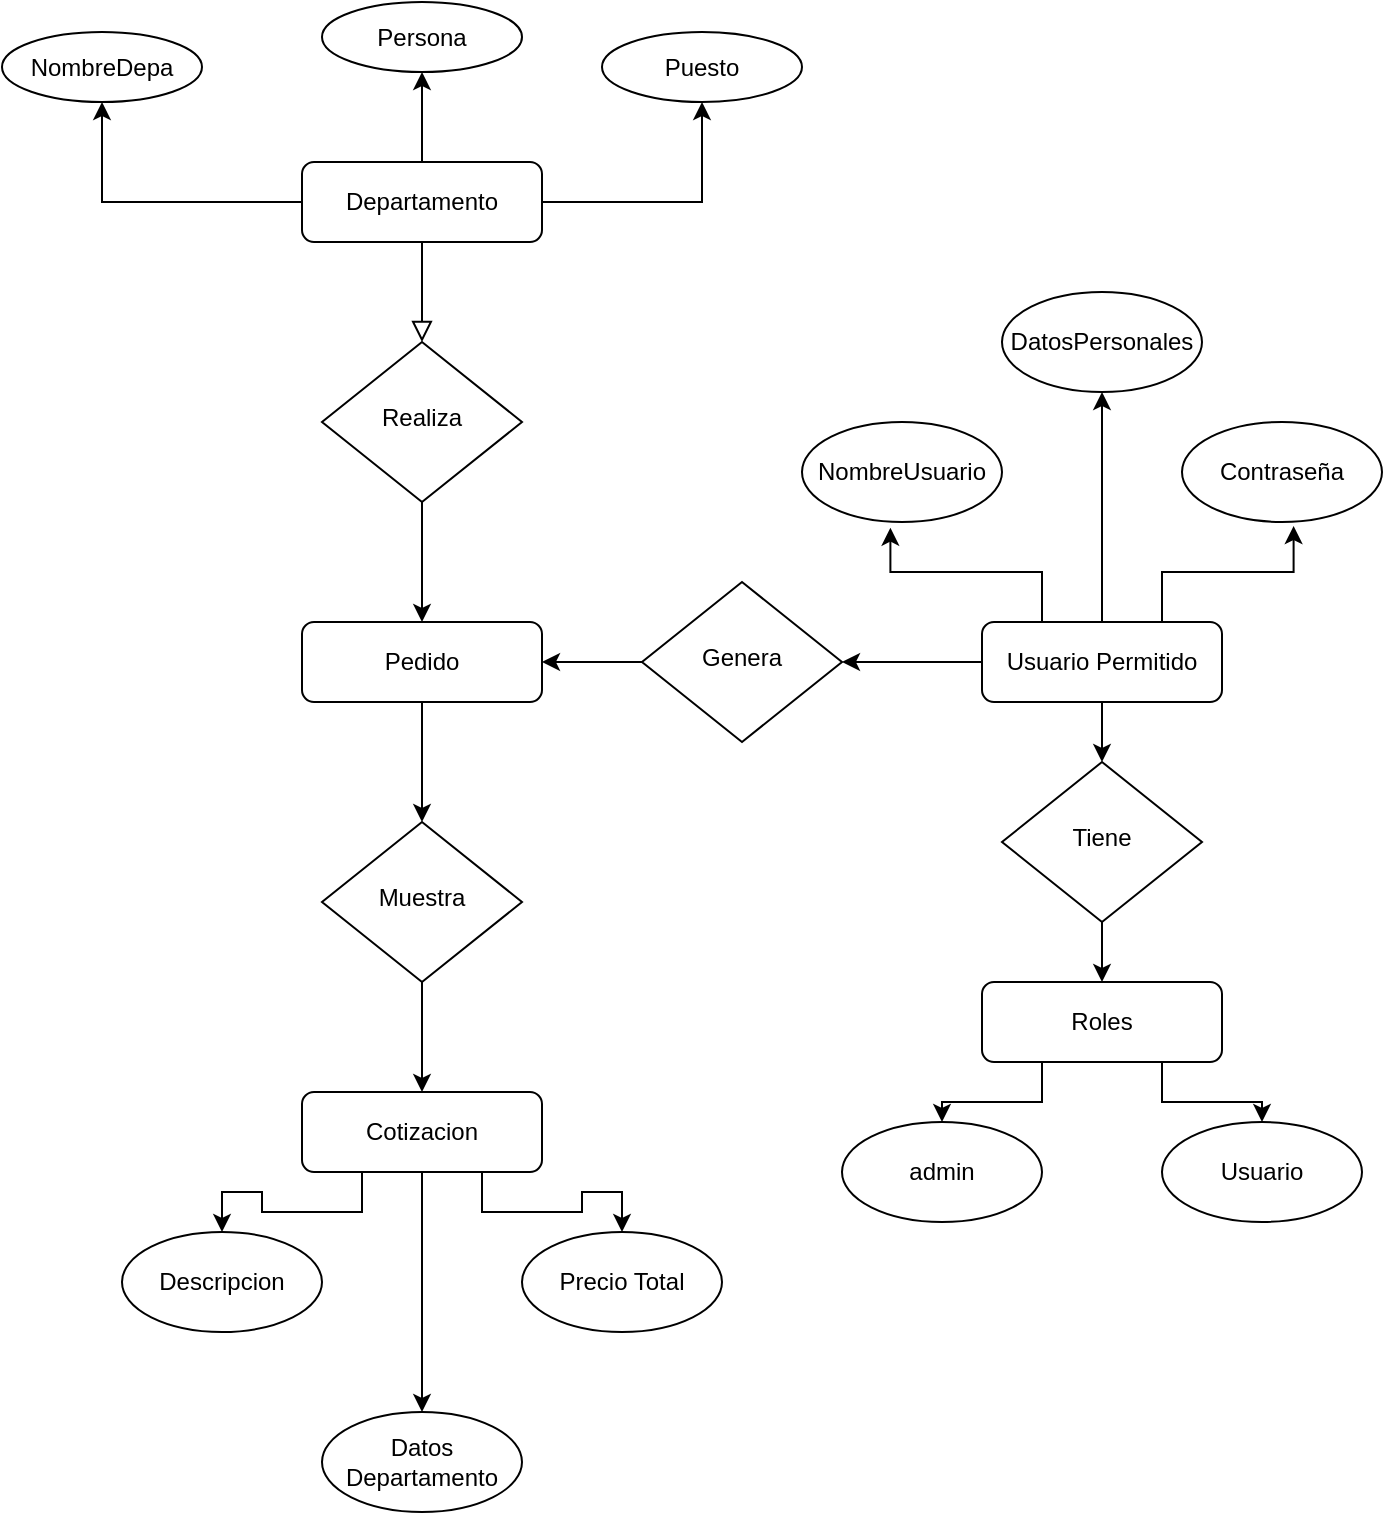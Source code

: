 <mxfile version="21.6.6" type="github">
  <diagram id="C5RBs43oDa-KdzZeNtuy" name="Page-1">
    <mxGraphModel dx="1195" dy="1817" grid="1" gridSize="10" guides="1" tooltips="1" connect="1" arrows="1" fold="1" page="1" pageScale="1" pageWidth="827" pageHeight="1169" math="0" shadow="0">
      <root>
        <mxCell id="WIyWlLk6GJQsqaUBKTNV-0" />
        <mxCell id="WIyWlLk6GJQsqaUBKTNV-1" parent="WIyWlLk6GJQsqaUBKTNV-0" />
        <mxCell id="WIyWlLk6GJQsqaUBKTNV-2" value="" style="rounded=0;html=1;jettySize=auto;orthogonalLoop=1;fontSize=11;endArrow=block;endFill=0;endSize=8;strokeWidth=1;shadow=0;labelBackgroundColor=none;edgeStyle=orthogonalEdgeStyle;" parent="WIyWlLk6GJQsqaUBKTNV-1" source="WIyWlLk6GJQsqaUBKTNV-3" target="WIyWlLk6GJQsqaUBKTNV-6" edge="1">
          <mxGeometry relative="1" as="geometry" />
        </mxCell>
        <mxCell id="kENlY9xQdYsTohJBkTDq-35" style="edgeStyle=orthogonalEdgeStyle;rounded=0;orthogonalLoop=1;jettySize=auto;html=1;exitX=0.5;exitY=0;exitDx=0;exitDy=0;entryX=0.5;entryY=1;entryDx=0;entryDy=0;" edge="1" parent="WIyWlLk6GJQsqaUBKTNV-1" source="WIyWlLk6GJQsqaUBKTNV-3" target="kENlY9xQdYsTohJBkTDq-32">
          <mxGeometry relative="1" as="geometry" />
        </mxCell>
        <mxCell id="kENlY9xQdYsTohJBkTDq-37" style="edgeStyle=orthogonalEdgeStyle;rounded=0;orthogonalLoop=1;jettySize=auto;html=1;exitX=1;exitY=0.5;exitDx=0;exitDy=0;entryX=0.5;entryY=1;entryDx=0;entryDy=0;" edge="1" parent="WIyWlLk6GJQsqaUBKTNV-1" source="WIyWlLk6GJQsqaUBKTNV-3" target="kENlY9xQdYsTohJBkTDq-33">
          <mxGeometry relative="1" as="geometry" />
        </mxCell>
        <mxCell id="kENlY9xQdYsTohJBkTDq-38" style="edgeStyle=orthogonalEdgeStyle;rounded=0;orthogonalLoop=1;jettySize=auto;html=1;exitX=0;exitY=0.5;exitDx=0;exitDy=0;entryX=0.5;entryY=1;entryDx=0;entryDy=0;" edge="1" parent="WIyWlLk6GJQsqaUBKTNV-1" source="WIyWlLk6GJQsqaUBKTNV-3" target="kENlY9xQdYsTohJBkTDq-31">
          <mxGeometry relative="1" as="geometry" />
        </mxCell>
        <mxCell id="WIyWlLk6GJQsqaUBKTNV-3" value="Departamento" style="rounded=1;whiteSpace=wrap;html=1;fontSize=12;glass=0;strokeWidth=1;shadow=0;" parent="WIyWlLk6GJQsqaUBKTNV-1" vertex="1">
          <mxGeometry x="170" y="55" width="120" height="40" as="geometry" />
        </mxCell>
        <mxCell id="kENlY9xQdYsTohJBkTDq-23" value="" style="edgeStyle=orthogonalEdgeStyle;rounded=0;orthogonalLoop=1;jettySize=auto;html=1;" edge="1" parent="WIyWlLk6GJQsqaUBKTNV-1" source="WIyWlLk6GJQsqaUBKTNV-6" target="WIyWlLk6GJQsqaUBKTNV-11">
          <mxGeometry relative="1" as="geometry" />
        </mxCell>
        <mxCell id="WIyWlLk6GJQsqaUBKTNV-6" value="Realiza" style="rhombus;whiteSpace=wrap;html=1;shadow=0;fontFamily=Helvetica;fontSize=12;align=center;strokeWidth=1;spacing=6;spacingTop=-4;" parent="WIyWlLk6GJQsqaUBKTNV-1" vertex="1">
          <mxGeometry x="180" y="145" width="100" height="80" as="geometry" />
        </mxCell>
        <mxCell id="kENlY9xQdYsTohJBkTDq-49" style="edgeStyle=orthogonalEdgeStyle;rounded=0;orthogonalLoop=1;jettySize=auto;html=1;exitX=0.25;exitY=1;exitDx=0;exitDy=0;entryX=0.5;entryY=0;entryDx=0;entryDy=0;" edge="1" parent="WIyWlLk6GJQsqaUBKTNV-1" source="WIyWlLk6GJQsqaUBKTNV-7" target="kENlY9xQdYsTohJBkTDq-45">
          <mxGeometry relative="1" as="geometry" />
        </mxCell>
        <mxCell id="kENlY9xQdYsTohJBkTDq-50" style="edgeStyle=orthogonalEdgeStyle;rounded=0;orthogonalLoop=1;jettySize=auto;html=1;exitX=0.75;exitY=1;exitDx=0;exitDy=0;entryX=0.5;entryY=0;entryDx=0;entryDy=0;" edge="1" parent="WIyWlLk6GJQsqaUBKTNV-1" source="WIyWlLk6GJQsqaUBKTNV-7" target="kENlY9xQdYsTohJBkTDq-48">
          <mxGeometry relative="1" as="geometry" />
        </mxCell>
        <mxCell id="kENlY9xQdYsTohJBkTDq-51" style="edgeStyle=orthogonalEdgeStyle;rounded=0;orthogonalLoop=1;jettySize=auto;html=1;exitX=0.5;exitY=1;exitDx=0;exitDy=0;entryX=0.5;entryY=0;entryDx=0;entryDy=0;" edge="1" parent="WIyWlLk6GJQsqaUBKTNV-1" source="WIyWlLk6GJQsqaUBKTNV-7" target="kENlY9xQdYsTohJBkTDq-47">
          <mxGeometry relative="1" as="geometry" />
        </mxCell>
        <mxCell id="WIyWlLk6GJQsqaUBKTNV-7" value="Cotizacion" style="rounded=1;whiteSpace=wrap;html=1;fontSize=12;glass=0;strokeWidth=1;shadow=0;" parent="WIyWlLk6GJQsqaUBKTNV-1" vertex="1">
          <mxGeometry x="170" y="520" width="120" height="40" as="geometry" />
        </mxCell>
        <mxCell id="kENlY9xQdYsTohJBkTDq-22" value="" style="edgeStyle=orthogonalEdgeStyle;rounded=0;orthogonalLoop=1;jettySize=auto;html=1;" edge="1" parent="WIyWlLk6GJQsqaUBKTNV-1" source="WIyWlLk6GJQsqaUBKTNV-10" target="WIyWlLk6GJQsqaUBKTNV-7">
          <mxGeometry relative="1" as="geometry" />
        </mxCell>
        <mxCell id="WIyWlLk6GJQsqaUBKTNV-10" value="Muestra" style="rhombus;whiteSpace=wrap;html=1;shadow=0;fontFamily=Helvetica;fontSize=12;align=center;strokeWidth=1;spacing=6;spacingTop=-4;" parent="WIyWlLk6GJQsqaUBKTNV-1" vertex="1">
          <mxGeometry x="180" y="385" width="100" height="80" as="geometry" />
        </mxCell>
        <mxCell id="kENlY9xQdYsTohJBkTDq-7" value="" style="edgeStyle=orthogonalEdgeStyle;rounded=0;orthogonalLoop=1;jettySize=auto;html=1;" edge="1" parent="WIyWlLk6GJQsqaUBKTNV-1" source="WIyWlLk6GJQsqaUBKTNV-11" target="WIyWlLk6GJQsqaUBKTNV-10">
          <mxGeometry relative="1" as="geometry" />
        </mxCell>
        <mxCell id="WIyWlLk6GJQsqaUBKTNV-11" value="Pedido" style="rounded=1;whiteSpace=wrap;html=1;fontSize=12;glass=0;strokeWidth=1;shadow=0;" parent="WIyWlLk6GJQsqaUBKTNV-1" vertex="1">
          <mxGeometry x="170" y="285" width="120" height="40" as="geometry" />
        </mxCell>
        <mxCell id="kENlY9xQdYsTohJBkTDq-4" value="" style="edgeStyle=orthogonalEdgeStyle;rounded=0;orthogonalLoop=1;jettySize=auto;html=1;" edge="1" parent="WIyWlLk6GJQsqaUBKTNV-1" source="kENlY9xQdYsTohJBkTDq-3" target="WIyWlLk6GJQsqaUBKTNV-11">
          <mxGeometry relative="1" as="geometry" />
        </mxCell>
        <mxCell id="kENlY9xQdYsTohJBkTDq-3" value="Genera" style="rhombus;whiteSpace=wrap;html=1;shadow=0;fontFamily=Helvetica;fontSize=12;align=center;strokeWidth=1;spacing=6;spacingTop=-4;" vertex="1" parent="WIyWlLk6GJQsqaUBKTNV-1">
          <mxGeometry x="340" y="265" width="100" height="80" as="geometry" />
        </mxCell>
        <mxCell id="kENlY9xQdYsTohJBkTDq-6" value="" style="edgeStyle=orthogonalEdgeStyle;rounded=0;orthogonalLoop=1;jettySize=auto;html=1;" edge="1" parent="WIyWlLk6GJQsqaUBKTNV-1" source="kENlY9xQdYsTohJBkTDq-5" target="kENlY9xQdYsTohJBkTDq-3">
          <mxGeometry relative="1" as="geometry" />
        </mxCell>
        <mxCell id="kENlY9xQdYsTohJBkTDq-14" value="" style="edgeStyle=orthogonalEdgeStyle;rounded=0;orthogonalLoop=1;jettySize=auto;html=1;" edge="1" parent="WIyWlLk6GJQsqaUBKTNV-1" source="kENlY9xQdYsTohJBkTDq-5" target="kENlY9xQdYsTohJBkTDq-12">
          <mxGeometry relative="1" as="geometry" />
        </mxCell>
        <mxCell id="kENlY9xQdYsTohJBkTDq-19" style="edgeStyle=orthogonalEdgeStyle;rounded=0;orthogonalLoop=1;jettySize=auto;html=1;exitX=0.75;exitY=0;exitDx=0;exitDy=0;entryX=0.558;entryY=1.04;entryDx=0;entryDy=0;entryPerimeter=0;" edge="1" parent="WIyWlLk6GJQsqaUBKTNV-1" source="kENlY9xQdYsTohJBkTDq-5" target="kENlY9xQdYsTohJBkTDq-10">
          <mxGeometry relative="1" as="geometry" />
        </mxCell>
        <mxCell id="kENlY9xQdYsTohJBkTDq-21" style="edgeStyle=orthogonalEdgeStyle;rounded=0;orthogonalLoop=1;jettySize=auto;html=1;exitX=0.25;exitY=0;exitDx=0;exitDy=0;entryX=0.442;entryY=1.057;entryDx=0;entryDy=0;entryPerimeter=0;" edge="1" parent="WIyWlLk6GJQsqaUBKTNV-1" source="kENlY9xQdYsTohJBkTDq-5" target="kENlY9xQdYsTohJBkTDq-9">
          <mxGeometry relative="1" as="geometry" />
        </mxCell>
        <mxCell id="kENlY9xQdYsTohJBkTDq-40" style="edgeStyle=orthogonalEdgeStyle;rounded=0;orthogonalLoop=1;jettySize=auto;html=1;exitX=0.5;exitY=0;exitDx=0;exitDy=0;entryX=0.5;entryY=1;entryDx=0;entryDy=0;" edge="1" parent="WIyWlLk6GJQsqaUBKTNV-1" source="kENlY9xQdYsTohJBkTDq-5" target="kENlY9xQdYsTohJBkTDq-39">
          <mxGeometry relative="1" as="geometry" />
        </mxCell>
        <mxCell id="kENlY9xQdYsTohJBkTDq-5" value="Usuario Permitido" style="rounded=1;whiteSpace=wrap;html=1;fontSize=12;glass=0;strokeWidth=1;shadow=0;" vertex="1" parent="WIyWlLk6GJQsqaUBKTNV-1">
          <mxGeometry x="510" y="285" width="120" height="40" as="geometry" />
        </mxCell>
        <mxCell id="kENlY9xQdYsTohJBkTDq-9" value="NombreUsuario" style="ellipse;whiteSpace=wrap;html=1;" vertex="1" parent="WIyWlLk6GJQsqaUBKTNV-1">
          <mxGeometry x="420" y="185" width="100" height="50" as="geometry" />
        </mxCell>
        <mxCell id="kENlY9xQdYsTohJBkTDq-10" value="Contraseña" style="ellipse;whiteSpace=wrap;html=1;" vertex="1" parent="WIyWlLk6GJQsqaUBKTNV-1">
          <mxGeometry x="610" y="185" width="100" height="50" as="geometry" />
        </mxCell>
        <mxCell id="kENlY9xQdYsTohJBkTDq-11" value="admin" style="ellipse;whiteSpace=wrap;html=1;" vertex="1" parent="WIyWlLk6GJQsqaUBKTNV-1">
          <mxGeometry x="440" y="535" width="100" height="50" as="geometry" />
        </mxCell>
        <mxCell id="kENlY9xQdYsTohJBkTDq-15" value="" style="edgeStyle=orthogonalEdgeStyle;rounded=0;orthogonalLoop=1;jettySize=auto;html=1;" edge="1" parent="WIyWlLk6GJQsqaUBKTNV-1" source="kENlY9xQdYsTohJBkTDq-12" target="kENlY9xQdYsTohJBkTDq-13">
          <mxGeometry relative="1" as="geometry" />
        </mxCell>
        <mxCell id="kENlY9xQdYsTohJBkTDq-12" value="Tiene" style="rhombus;whiteSpace=wrap;html=1;shadow=0;fontFamily=Helvetica;fontSize=12;align=center;strokeWidth=1;spacing=6;spacingTop=-4;" vertex="1" parent="WIyWlLk6GJQsqaUBKTNV-1">
          <mxGeometry x="520" y="355" width="100" height="80" as="geometry" />
        </mxCell>
        <mxCell id="kENlY9xQdYsTohJBkTDq-17" style="edgeStyle=orthogonalEdgeStyle;rounded=0;orthogonalLoop=1;jettySize=auto;html=1;exitX=0.25;exitY=1;exitDx=0;exitDy=0;" edge="1" parent="WIyWlLk6GJQsqaUBKTNV-1" source="kENlY9xQdYsTohJBkTDq-13" target="kENlY9xQdYsTohJBkTDq-11">
          <mxGeometry relative="1" as="geometry" />
        </mxCell>
        <mxCell id="kENlY9xQdYsTohJBkTDq-18" style="edgeStyle=orthogonalEdgeStyle;rounded=0;orthogonalLoop=1;jettySize=auto;html=1;exitX=0.75;exitY=1;exitDx=0;exitDy=0;entryX=0.5;entryY=0;entryDx=0;entryDy=0;" edge="1" parent="WIyWlLk6GJQsqaUBKTNV-1" source="kENlY9xQdYsTohJBkTDq-13" target="kENlY9xQdYsTohJBkTDq-16">
          <mxGeometry relative="1" as="geometry" />
        </mxCell>
        <mxCell id="kENlY9xQdYsTohJBkTDq-13" value="Roles" style="rounded=1;whiteSpace=wrap;html=1;fontSize=12;glass=0;strokeWidth=1;shadow=0;" vertex="1" parent="WIyWlLk6GJQsqaUBKTNV-1">
          <mxGeometry x="510" y="465" width="120" height="40" as="geometry" />
        </mxCell>
        <mxCell id="kENlY9xQdYsTohJBkTDq-16" value="Usuario" style="ellipse;whiteSpace=wrap;html=1;" vertex="1" parent="WIyWlLk6GJQsqaUBKTNV-1">
          <mxGeometry x="600" y="535" width="100" height="50" as="geometry" />
        </mxCell>
        <mxCell id="kENlY9xQdYsTohJBkTDq-31" value="NombreDepa" style="ellipse;whiteSpace=wrap;html=1;" vertex="1" parent="WIyWlLk6GJQsqaUBKTNV-1">
          <mxGeometry x="20" y="-10" width="100" height="35" as="geometry" />
        </mxCell>
        <mxCell id="kENlY9xQdYsTohJBkTDq-32" value="Persona" style="ellipse;whiteSpace=wrap;html=1;" vertex="1" parent="WIyWlLk6GJQsqaUBKTNV-1">
          <mxGeometry x="180" y="-25" width="100" height="35" as="geometry" />
        </mxCell>
        <mxCell id="kENlY9xQdYsTohJBkTDq-33" value="Puesto" style="ellipse;whiteSpace=wrap;html=1;" vertex="1" parent="WIyWlLk6GJQsqaUBKTNV-1">
          <mxGeometry x="320" y="-10" width="100" height="35" as="geometry" />
        </mxCell>
        <mxCell id="kENlY9xQdYsTohJBkTDq-39" value="DatosPersonales" style="ellipse;whiteSpace=wrap;html=1;" vertex="1" parent="WIyWlLk6GJQsqaUBKTNV-1">
          <mxGeometry x="520" y="120" width="100" height="50" as="geometry" />
        </mxCell>
        <mxCell id="kENlY9xQdYsTohJBkTDq-45" value="Descripcion" style="ellipse;whiteSpace=wrap;html=1;" vertex="1" parent="WIyWlLk6GJQsqaUBKTNV-1">
          <mxGeometry x="80" y="590" width="100" height="50" as="geometry" />
        </mxCell>
        <mxCell id="kENlY9xQdYsTohJBkTDq-47" value="Datos Departamento" style="ellipse;whiteSpace=wrap;html=1;" vertex="1" parent="WIyWlLk6GJQsqaUBKTNV-1">
          <mxGeometry x="180" y="680" width="100" height="50" as="geometry" />
        </mxCell>
        <mxCell id="kENlY9xQdYsTohJBkTDq-48" value="Precio Total" style="ellipse;whiteSpace=wrap;html=1;" vertex="1" parent="WIyWlLk6GJQsqaUBKTNV-1">
          <mxGeometry x="280" y="590" width="100" height="50" as="geometry" />
        </mxCell>
      </root>
    </mxGraphModel>
  </diagram>
</mxfile>
